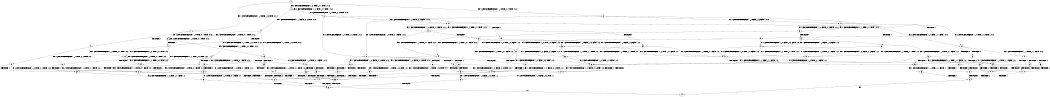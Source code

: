 digraph BCG {
size = "7, 10.5";
center = TRUE;
node [shape = circle];
0 [peripheries = 2];
0 -> 1 [label = "EX !1 !ATOMIC_EXCH_BRANCH (1, +0, FALSE, +0, 3, TRUE) !:0:1:2:"];
0 -> 2 [label = "EX !2 !ATOMIC_EXCH_BRANCH (1, +0, TRUE, +0, 1, TRUE) !:0:1:2:"];
0 -> 3 [label = "EX !0 !ATOMIC_EXCH_BRANCH (1, +1, TRUE, +0, 2, TRUE) !:0:1:2:"];
1 -> 4 [label = "TERMINATE !1"];
1 -> 5 [label = "EX !2 !ATOMIC_EXCH_BRANCH (1, +0, TRUE, +0, 1, TRUE) !:0:1:2:"];
1 -> 6 [label = "EX !0 !ATOMIC_EXCH_BRANCH (1, +1, TRUE, +0, 2, TRUE) !:0:1:2:"];
2 -> 7 [label = "EX !1 !ATOMIC_EXCH_BRANCH (1, +0, FALSE, +0, 3, TRUE) !:0:1:2:"];
2 -> 8 [label = "EX !0 !ATOMIC_EXCH_BRANCH (1, +1, TRUE, +0, 2, TRUE) !:0:1:2:"];
2 -> 2 [label = "EX !2 !ATOMIC_EXCH_BRANCH (1, +0, TRUE, +0, 1, TRUE) !:0:1:2:"];
3 -> 9 [label = "TERMINATE !0"];
3 -> 10 [label = "EX !1 !ATOMIC_EXCH_BRANCH (1, +0, FALSE, +0, 3, FALSE) !:0:1:2:"];
3 -> 11 [label = "EX !2 !ATOMIC_EXCH_BRANCH (1, +0, TRUE, +0, 1, FALSE) !:0:1:2:"];
4 -> 12 [label = "EX !2 !ATOMIC_EXCH_BRANCH (1, +0, TRUE, +0, 1, TRUE) !:0:2:"];
4 -> 13 [label = "EX !0 !ATOMIC_EXCH_BRANCH (1, +1, TRUE, +0, 2, TRUE) !:0:2:"];
5 -> 14 [label = "TERMINATE !1"];
5 -> 15 [label = "EX !0 !ATOMIC_EXCH_BRANCH (1, +1, TRUE, +0, 2, TRUE) !:0:1:2:"];
5 -> 5 [label = "EX !2 !ATOMIC_EXCH_BRANCH (1, +0, TRUE, +0, 1, TRUE) !:0:1:2:"];
6 -> 16 [label = "TERMINATE !1"];
6 -> 17 [label = "TERMINATE !0"];
6 -> 18 [label = "EX !2 !ATOMIC_EXCH_BRANCH (1, +0, TRUE, +0, 1, FALSE) !:0:1:2:"];
7 -> 14 [label = "TERMINATE !1"];
7 -> 15 [label = "EX !0 !ATOMIC_EXCH_BRANCH (1, +1, TRUE, +0, 2, TRUE) !:0:1:2:"];
7 -> 5 [label = "EX !2 !ATOMIC_EXCH_BRANCH (1, +0, TRUE, +0, 1, TRUE) !:0:1:2:"];
8 -> 19 [label = "TERMINATE !0"];
8 -> 20 [label = "EX !1 !ATOMIC_EXCH_BRANCH (1, +0, FALSE, +0, 3, FALSE) !:0:1:2:"];
8 -> 11 [label = "EX !2 !ATOMIC_EXCH_BRANCH (1, +0, TRUE, +0, 1, FALSE) !:0:1:2:"];
9 -> 21 [label = "EX !1 !ATOMIC_EXCH_BRANCH (1, +0, FALSE, +0, 3, FALSE) !:1:2:"];
9 -> 22 [label = "EX !2 !ATOMIC_EXCH_BRANCH (1, +0, TRUE, +0, 1, FALSE) !:1:2:"];
10 -> 23 [label = "TERMINATE !0"];
10 -> 24 [label = "EX !2 !ATOMIC_EXCH_BRANCH (1, +0, TRUE, +0, 1, FALSE) !:0:1:2:"];
10 -> 25 [label = "EX !1 !ATOMIC_EXCH_BRANCH (1, +1, TRUE, +1, 1, TRUE) !:0:1:2:"];
11 -> 26 [label = "TERMINATE !2"];
11 -> 27 [label = "TERMINATE !0"];
11 -> 28 [label = "EX !1 !ATOMIC_EXCH_BRANCH (1, +0, FALSE, +0, 3, TRUE) !:0:1:2:"];
12 -> 29 [label = "EX !0 !ATOMIC_EXCH_BRANCH (1, +1, TRUE, +0, 2, TRUE) !:0:2:"];
12 -> 12 [label = "EX !2 !ATOMIC_EXCH_BRANCH (1, +0, TRUE, +0, 1, TRUE) !:0:2:"];
13 -> 30 [label = "TERMINATE !0"];
13 -> 31 [label = "EX !2 !ATOMIC_EXCH_BRANCH (1, +0, TRUE, +0, 1, FALSE) !:0:2:"];
14 -> 29 [label = "EX !0 !ATOMIC_EXCH_BRANCH (1, +1, TRUE, +0, 2, TRUE) !:0:2:"];
14 -> 12 [label = "EX !2 !ATOMIC_EXCH_BRANCH (1, +0, TRUE, +0, 1, TRUE) !:0:2:"];
15 -> 32 [label = "TERMINATE !1"];
15 -> 33 [label = "TERMINATE !0"];
15 -> 18 [label = "EX !2 !ATOMIC_EXCH_BRANCH (1, +0, TRUE, +0, 1, FALSE) !:0:1:2:"];
16 -> 30 [label = "TERMINATE !0"];
16 -> 31 [label = "EX !2 !ATOMIC_EXCH_BRANCH (1, +0, TRUE, +0, 1, FALSE) !:0:2:"];
17 -> 30 [label = "TERMINATE !1"];
17 -> 34 [label = "EX !2 !ATOMIC_EXCH_BRANCH (1, +0, TRUE, +0, 1, FALSE) !:1:2:"];
18 -> 35 [label = "TERMINATE !1"];
18 -> 36 [label = "TERMINATE !2"];
18 -> 37 [label = "TERMINATE !0"];
19 -> 38 [label = "EX !1 !ATOMIC_EXCH_BRANCH (1, +0, FALSE, +0, 3, FALSE) !:1:2:"];
19 -> 22 [label = "EX !2 !ATOMIC_EXCH_BRANCH (1, +0, TRUE, +0, 1, FALSE) !:1:2:"];
20 -> 39 [label = "TERMINATE !0"];
20 -> 24 [label = "EX !2 !ATOMIC_EXCH_BRANCH (1, +0, TRUE, +0, 1, FALSE) !:0:1:2:"];
20 -> 40 [label = "EX !1 !ATOMIC_EXCH_BRANCH (1, +1, TRUE, +1, 1, TRUE) !:0:1:2:"];
21 -> 41 [label = "EX !2 !ATOMIC_EXCH_BRANCH (1, +0, TRUE, +0, 1, FALSE) !:1:2:"];
21 -> 42 [label = "EX !1 !ATOMIC_EXCH_BRANCH (1, +1, TRUE, +1, 1, TRUE) !:1:2:"];
22 -> 43 [label = "TERMINATE !2"];
22 -> 44 [label = "EX !1 !ATOMIC_EXCH_BRANCH (1, +0, FALSE, +0, 3, TRUE) !:1:2:"];
23 -> 41 [label = "EX !2 !ATOMIC_EXCH_BRANCH (1, +0, TRUE, +0, 1, FALSE) !:1:2:"];
23 -> 42 [label = "EX !1 !ATOMIC_EXCH_BRANCH (1, +1, TRUE, +1, 1, TRUE) !:1:2:"];
24 -> 45 [label = "TERMINATE !2"];
24 -> 46 [label = "TERMINATE !0"];
24 -> 47 [label = "EX !1 !ATOMIC_EXCH_BRANCH (1, +1, TRUE, +1, 1, FALSE) !:0:1:2:"];
25 -> 48 [label = "TERMINATE !0"];
25 -> 49 [label = "EX !2 !ATOMIC_EXCH_BRANCH (1, +0, TRUE, +0, 1, FALSE) !:0:1:2:"];
25 -> 10 [label = "EX !1 !ATOMIC_EXCH_BRANCH (1, +0, FALSE, +0, 3, FALSE) !:0:1:2:"];
26 -> 43 [label = "TERMINATE !0"];
26 -> 50 [label = "EX !1 !ATOMIC_EXCH_BRANCH (1, +0, FALSE, +0, 3, TRUE) !:0:1:"];
27 -> 43 [label = "TERMINATE !2"];
27 -> 44 [label = "EX !1 !ATOMIC_EXCH_BRANCH (1, +0, FALSE, +0, 3, TRUE) !:1:2:"];
28 -> 35 [label = "TERMINATE !1"];
28 -> 36 [label = "TERMINATE !2"];
28 -> 37 [label = "TERMINATE !0"];
29 -> 51 [label = "TERMINATE !0"];
29 -> 31 [label = "EX !2 !ATOMIC_EXCH_BRANCH (1, +0, TRUE, +0, 1, FALSE) !:0:2:"];
30 -> 52 [label = "EX !2 !ATOMIC_EXCH_BRANCH (1, +0, TRUE, +0, 1, FALSE) !:2:"];
31 -> 53 [label = "TERMINATE !2"];
31 -> 54 [label = "TERMINATE !0"];
32 -> 51 [label = "TERMINATE !0"];
32 -> 31 [label = "EX !2 !ATOMIC_EXCH_BRANCH (1, +0, TRUE, +0, 1, FALSE) !:0:2:"];
33 -> 51 [label = "TERMINATE !1"];
33 -> 34 [label = "EX !2 !ATOMIC_EXCH_BRANCH (1, +0, TRUE, +0, 1, FALSE) !:1:2:"];
34 -> 54 [label = "TERMINATE !1"];
34 -> 55 [label = "TERMINATE !2"];
35 -> 53 [label = "TERMINATE !2"];
35 -> 54 [label = "TERMINATE !0"];
36 -> 53 [label = "TERMINATE !1"];
36 -> 55 [label = "TERMINATE !0"];
37 -> 54 [label = "TERMINATE !1"];
37 -> 55 [label = "TERMINATE !2"];
38 -> 41 [label = "EX !2 !ATOMIC_EXCH_BRANCH (1, +0, TRUE, +0, 1, FALSE) !:1:2:"];
38 -> 56 [label = "EX !1 !ATOMIC_EXCH_BRANCH (1, +1, TRUE, +1, 1, TRUE) !:1:2:"];
39 -> 41 [label = "EX !2 !ATOMIC_EXCH_BRANCH (1, +0, TRUE, +0, 1, FALSE) !:1:2:"];
39 -> 56 [label = "EX !1 !ATOMIC_EXCH_BRANCH (1, +1, TRUE, +1, 1, TRUE) !:1:2:"];
40 -> 57 [label = "TERMINATE !0"];
40 -> 49 [label = "EX !2 !ATOMIC_EXCH_BRANCH (1, +0, TRUE, +0, 1, FALSE) !:0:1:2:"];
40 -> 20 [label = "EX !1 !ATOMIC_EXCH_BRANCH (1, +0, FALSE, +0, 3, FALSE) !:0:1:2:"];
41 -> 58 [label = "TERMINATE !2"];
41 -> 59 [label = "EX !1 !ATOMIC_EXCH_BRANCH (1, +1, TRUE, +1, 1, FALSE) !:1:2:"];
42 -> 60 [label = "EX !2 !ATOMIC_EXCH_BRANCH (1, +0, TRUE, +0, 1, FALSE) !:1:2:"];
42 -> 21 [label = "EX !1 !ATOMIC_EXCH_BRANCH (1, +0, FALSE, +0, 3, FALSE) !:1:2:"];
43 -> 61 [label = "EX !1 !ATOMIC_EXCH_BRANCH (1, +0, FALSE, +0, 3, TRUE) !:1:"];
44 -> 54 [label = "TERMINATE !1"];
44 -> 55 [label = "TERMINATE !2"];
45 -> 58 [label = "TERMINATE !0"];
45 -> 62 [label = "EX !1 !ATOMIC_EXCH_BRANCH (1, +1, TRUE, +1, 1, FALSE) !:0:1:"];
46 -> 58 [label = "TERMINATE !2"];
46 -> 59 [label = "EX !1 !ATOMIC_EXCH_BRANCH (1, +1, TRUE, +1, 1, FALSE) !:1:2:"];
47 -> 63 [label = "TERMINATE !1"];
47 -> 64 [label = "TERMINATE !2"];
47 -> 65 [label = "TERMINATE !0"];
48 -> 60 [label = "EX !2 !ATOMIC_EXCH_BRANCH (1, +0, TRUE, +0, 1, FALSE) !:1:2:"];
48 -> 21 [label = "EX !1 !ATOMIC_EXCH_BRANCH (1, +0, FALSE, +0, 3, FALSE) !:1:2:"];
49 -> 66 [label = "TERMINATE !2"];
49 -> 67 [label = "TERMINATE !0"];
49 -> 28 [label = "EX !1 !ATOMIC_EXCH_BRANCH (1, +0, FALSE, +0, 3, TRUE) !:0:1:2:"];
50 -> 53 [label = "TERMINATE !1"];
50 -> 55 [label = "TERMINATE !0"];
51 -> 52 [label = "EX !2 !ATOMIC_EXCH_BRANCH (1, +0, TRUE, +0, 1, FALSE) !:2:"];
52 -> 68 [label = "TERMINATE !2"];
53 -> 68 [label = "TERMINATE !0"];
54 -> 68 [label = "TERMINATE !2"];
55 -> 68 [label = "TERMINATE !1"];
56 -> 60 [label = "EX !2 !ATOMIC_EXCH_BRANCH (1, +0, TRUE, +0, 1, FALSE) !:1:2:"];
56 -> 38 [label = "EX !1 !ATOMIC_EXCH_BRANCH (1, +0, FALSE, +0, 3, FALSE) !:1:2:"];
57 -> 60 [label = "EX !2 !ATOMIC_EXCH_BRANCH (1, +0, TRUE, +0, 1, FALSE) !:1:2:"];
57 -> 38 [label = "EX !1 !ATOMIC_EXCH_BRANCH (1, +0, FALSE, +0, 3, FALSE) !:1:2:"];
58 -> 69 [label = "EX !1 !ATOMIC_EXCH_BRANCH (1, +1, TRUE, +1, 1, FALSE) !:1:"];
59 -> 70 [label = "TERMINATE !1"];
59 -> 71 [label = "TERMINATE !2"];
60 -> 72 [label = "TERMINATE !2"];
60 -> 44 [label = "EX !1 !ATOMIC_EXCH_BRANCH (1, +0, FALSE, +0, 3, TRUE) !:1:2:"];
61 -> 68 [label = "TERMINATE !1"];
62 -> 73 [label = "TERMINATE !1"];
62 -> 71 [label = "TERMINATE !0"];
63 -> 73 [label = "TERMINATE !2"];
63 -> 70 [label = "TERMINATE !0"];
64 -> 73 [label = "TERMINATE !1"];
64 -> 71 [label = "TERMINATE !0"];
65 -> 70 [label = "TERMINATE !1"];
65 -> 71 [label = "TERMINATE !2"];
66 -> 72 [label = "TERMINATE !0"];
66 -> 50 [label = "EX !1 !ATOMIC_EXCH_BRANCH (1, +0, FALSE, +0, 3, TRUE) !:0:1:"];
67 -> 72 [label = "TERMINATE !2"];
67 -> 44 [label = "EX !1 !ATOMIC_EXCH_BRANCH (1, +0, FALSE, +0, 3, TRUE) !:1:2:"];
68 -> 74 [label = "exit"];
69 -> 75 [label = "TERMINATE !1"];
70 -> 75 [label = "TERMINATE !2"];
71 -> 75 [label = "TERMINATE !1"];
72 -> 61 [label = "EX !1 !ATOMIC_EXCH_BRANCH (1, +0, FALSE, +0, 3, TRUE) !:1:"];
73 -> 75 [label = "TERMINATE !0"];
75 -> 74 [label = "exit"];
}
